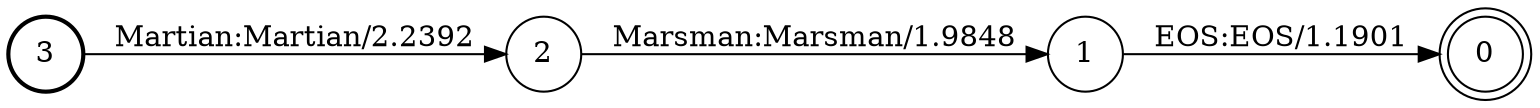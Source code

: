digraph FST {
rankdir = LR;
size = "22,17";
label = "";
center = 1;
orientation = Portrait;
ranksep = "0.4";
nodesep = "0.25";
3 [label = "3", shape = circle, style = bold, fontsize = 14]
	3 -> 2 [label = "Martian:Martian/2.2392", fontsize = 14];
0 [label = "0", shape = doublecircle, style = solid, fontsize = 14]
1 [label = "1", shape = circle, style = solid, fontsize = 14]
	1 -> 0 [label = "EOS:EOS/1.1901", fontsize = 14];
2 [label = "2", shape = circle, style = solid, fontsize = 14]
	2 -> 1 [label = "Marsman:Marsman/1.9848", fontsize = 14];
}
